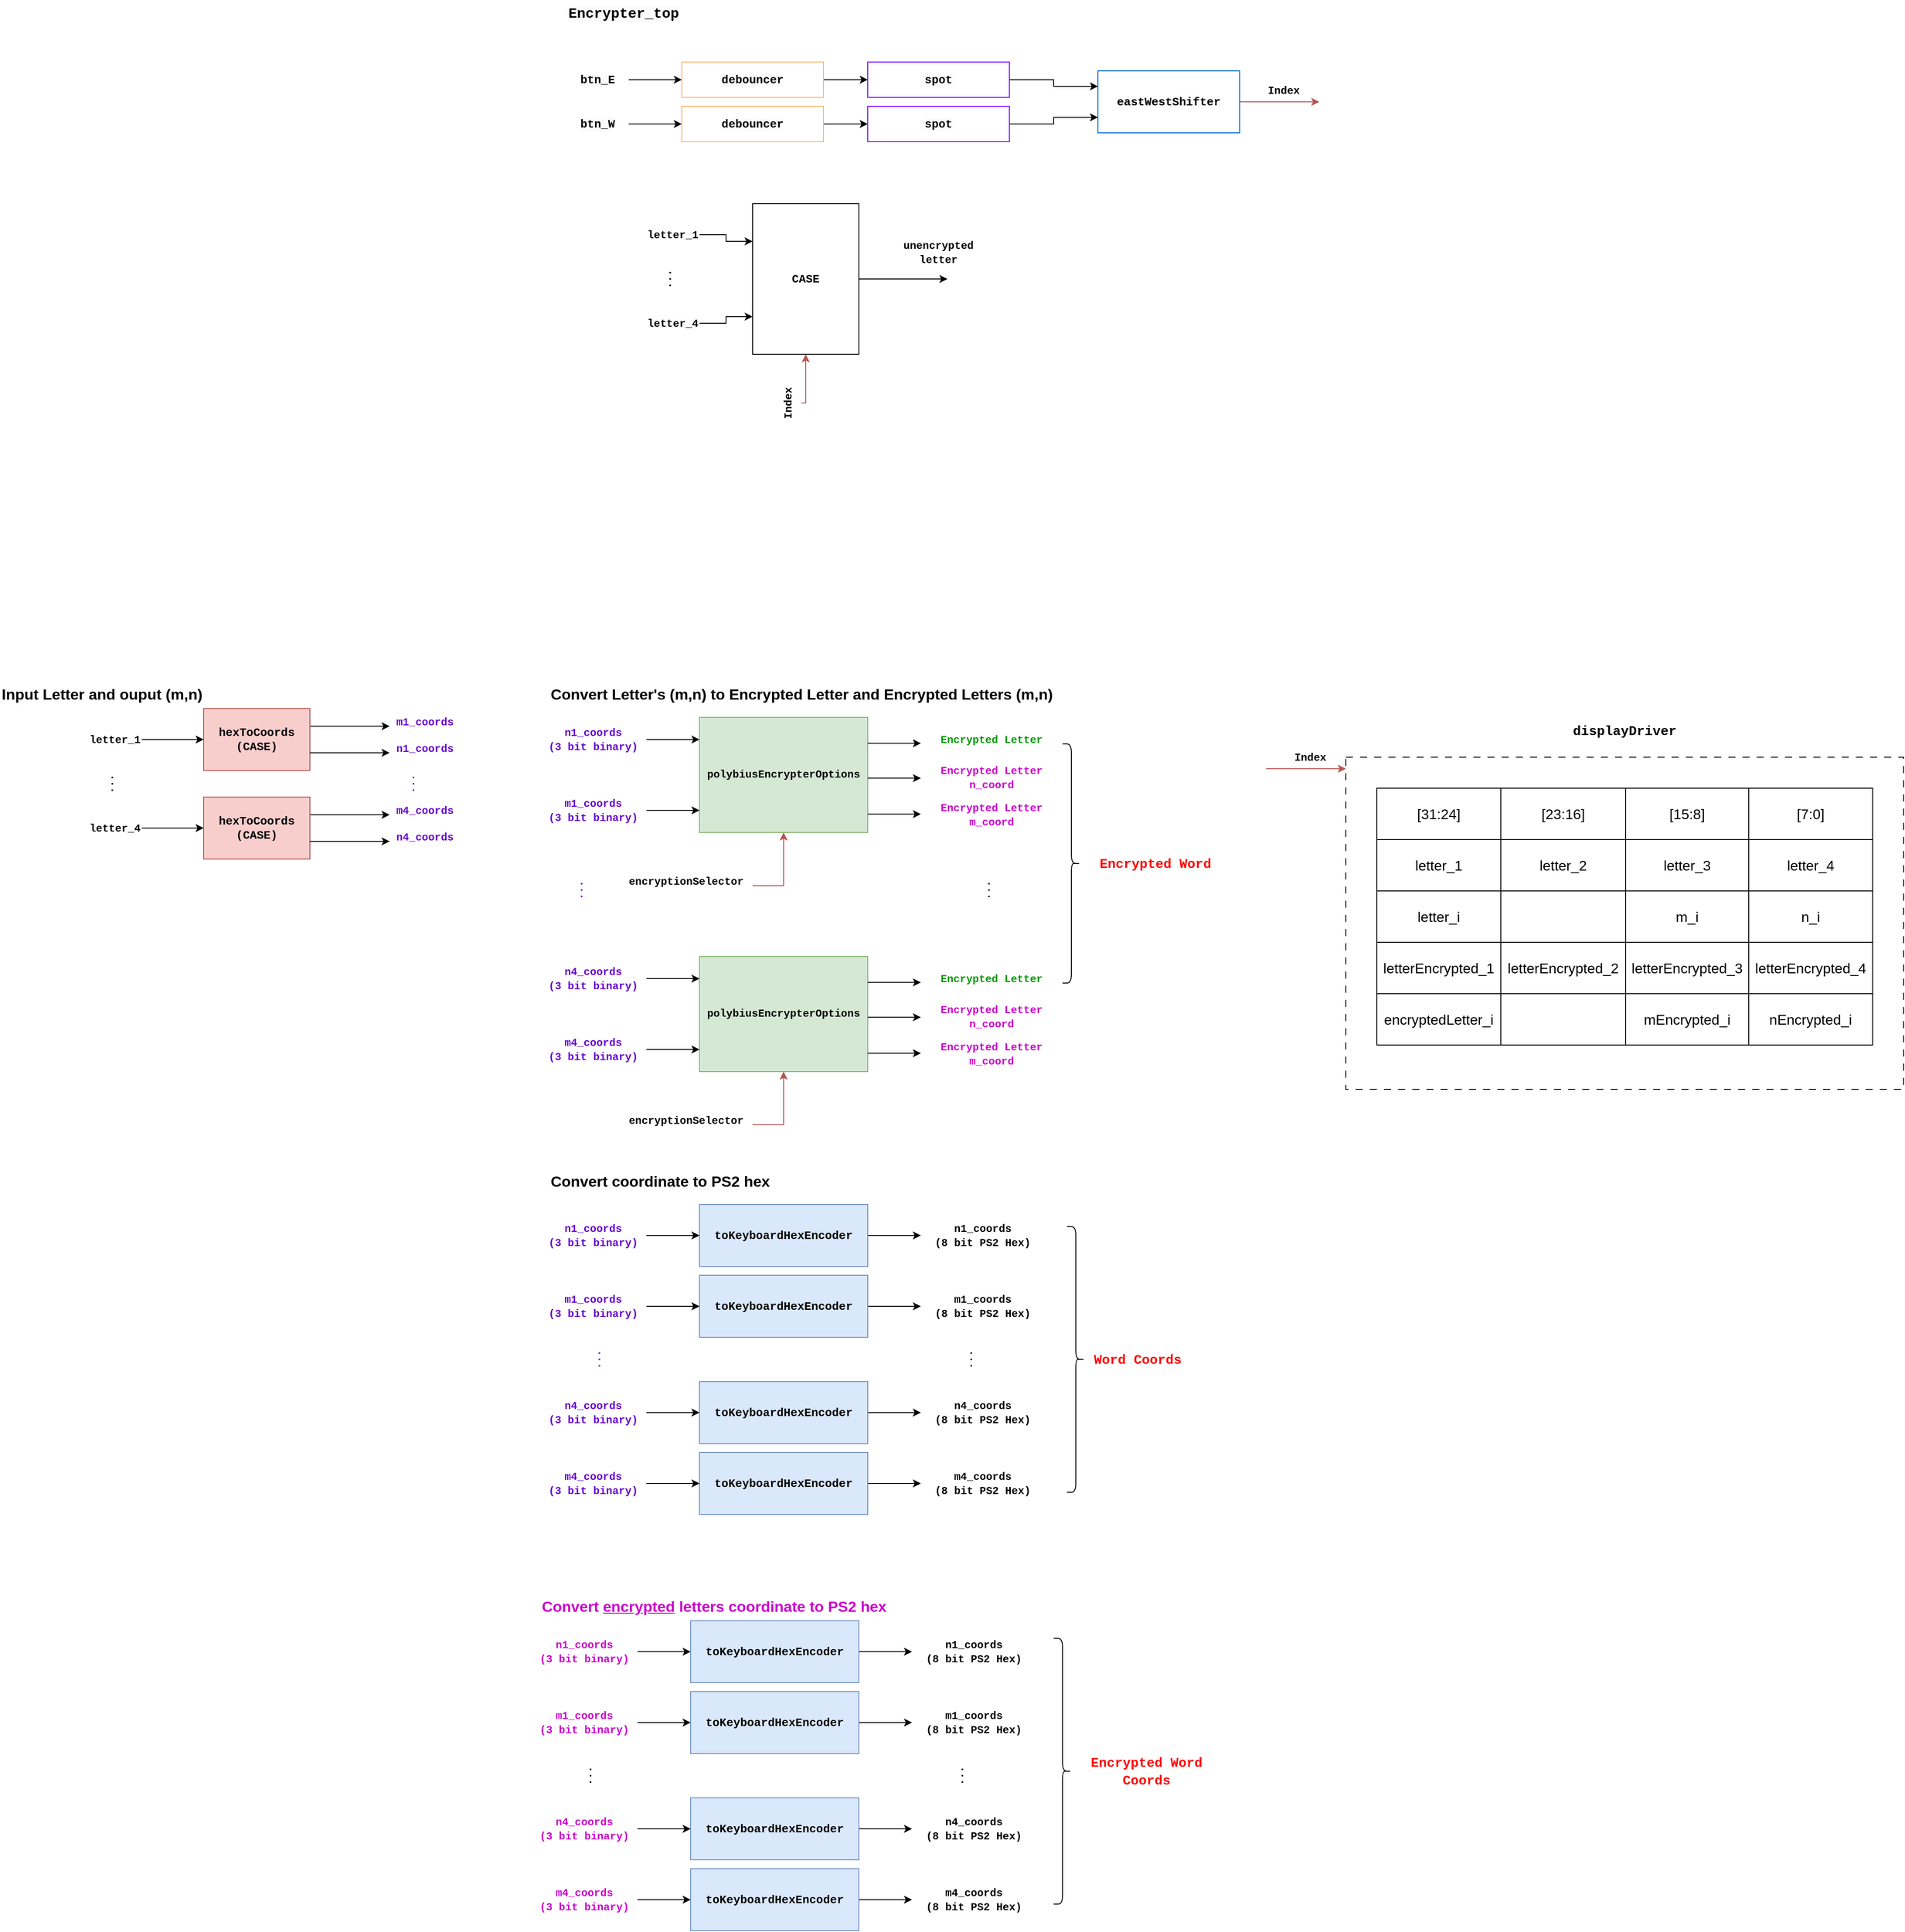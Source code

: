 <mxfile version="24.7.17">
  <diagram name="Page-1" id="O9mMRjIm3MyOIPz--NnU">
    <mxGraphModel dx="4037" dy="1858" grid="1" gridSize="10" guides="1" tooltips="1" connect="1" arrows="1" fold="1" page="1" pageScale="1" pageWidth="850" pageHeight="1100" math="0" shadow="0">
      <root>
        <mxCell id="0" />
        <mxCell id="1" parent="0" />
        <mxCell id="XG64vlkq9O3piixc6rc2-4" value="" style="rounded=0;whiteSpace=wrap;html=1;fillColor=none;dashed=1;dashPattern=8 8;" vertex="1" parent="1">
          <mxGeometry x="1020" y="1045" width="630" height="375" as="geometry" />
        </mxCell>
        <mxCell id="3Gb79NHxu9fspyk5NEdr-2" value="&lt;span style=&quot;color: rgb(0, 0, 0); font-size: 16px; font-style: normal; font-variant-ligatures: normal; font-variant-caps: normal; letter-spacing: normal; orphans: 2; text-align: center; text-indent: 0px; text-transform: none; widows: 2; word-spacing: 0px; -webkit-text-stroke-width: 0px; white-space: normal; background-color: rgb(251, 251, 251); text-decoration-thickness: initial; text-decoration-style: initial; text-decoration-color: initial; float: none; display: inline !important;&quot;&gt;Encrypter_top&lt;/span&gt;" style="text;whiteSpace=wrap;html=1;fontSize=16;fontFamily=Courier New;fontStyle=1" parent="1" vertex="1">
          <mxGeometry x="140" y="190" width="110" height="40" as="geometry" />
        </mxCell>
        <mxCell id="3Gb79NHxu9fspyk5NEdr-5" style="edgeStyle=orthogonalEdgeStyle;rounded=0;orthogonalLoop=1;jettySize=auto;html=1;exitX=1;exitY=0.5;exitDx=0;exitDy=0;entryX=0;entryY=0.5;entryDx=0;entryDy=0;" parent="1" source="3Gb79NHxu9fspyk5NEdr-3" target="3Gb79NHxu9fspyk5NEdr-4" edge="1">
          <mxGeometry relative="1" as="geometry" />
        </mxCell>
        <mxCell id="3Gb79NHxu9fspyk5NEdr-3" value="&lt;span style=&quot;color: rgb(0, 0, 0); font-size: 13px; font-style: normal; font-variant-ligatures: normal; font-variant-caps: normal; letter-spacing: normal; orphans: 2; text-indent: 0px; text-transform: none; widows: 2; word-spacing: 0px; -webkit-text-stroke-width: 0px; white-space: normal; background-color: rgb(251, 251, 251); text-decoration-thickness: initial; text-decoration-style: initial; text-decoration-color: initial; float: none; display: inline !important;&quot;&gt;debouncer&lt;/span&gt;" style="text;whiteSpace=wrap;html=1;fontSize=13;fontFamily=Courier New;fontStyle=1;align=center;verticalAlign=middle;strokeColor=#FFB366;" parent="1" vertex="1">
          <mxGeometry x="270" y="260" width="160" height="40" as="geometry" />
        </mxCell>
        <mxCell id="3Gb79NHxu9fspyk5NEdr-15" style="edgeStyle=orthogonalEdgeStyle;rounded=0;orthogonalLoop=1;jettySize=auto;html=1;entryX=0;entryY=0.25;entryDx=0;entryDy=0;" parent="1" source="3Gb79NHxu9fspyk5NEdr-4" target="3Gb79NHxu9fspyk5NEdr-14" edge="1">
          <mxGeometry relative="1" as="geometry" />
        </mxCell>
        <mxCell id="3Gb79NHxu9fspyk5NEdr-4" value="&lt;span style=&quot;color: rgb(0, 0, 0); font-size: 13px; font-style: normal; font-variant-ligatures: normal; font-variant-caps: normal; letter-spacing: normal; orphans: 2; text-indent: 0px; text-transform: none; widows: 2; word-spacing: 0px; -webkit-text-stroke-width: 0px; white-space: normal; background-color: rgb(251, 251, 251); text-decoration-thickness: initial; text-decoration-style: initial; text-decoration-color: initial; float: none; display: inline !important;&quot;&gt;spot&lt;/span&gt;" style="text;whiteSpace=wrap;html=1;fontSize=13;fontFamily=Courier New;fontStyle=1;align=center;verticalAlign=middle;strokeColor=#7F00FF;" parent="1" vertex="1">
          <mxGeometry x="480" y="260" width="160" height="40" as="geometry" />
        </mxCell>
        <mxCell id="3Gb79NHxu9fspyk5NEdr-7" style="edgeStyle=orthogonalEdgeStyle;rounded=0;orthogonalLoop=1;jettySize=auto;html=1;exitX=1;exitY=0.5;exitDx=0;exitDy=0;" parent="1" source="3Gb79NHxu9fspyk5NEdr-6" target="3Gb79NHxu9fspyk5NEdr-3" edge="1">
          <mxGeometry relative="1" as="geometry" />
        </mxCell>
        <mxCell id="3Gb79NHxu9fspyk5NEdr-6" value="&lt;span style=&quot;color: rgb(0, 0, 0); font-size: 13px; font-style: normal; font-variant-ligatures: normal; font-variant-caps: normal; letter-spacing: normal; orphans: 2; text-indent: 0px; text-transform: none; widows: 2; word-spacing: 0px; -webkit-text-stroke-width: 0px; white-space: normal; background-color: rgb(251, 251, 251); text-decoration-thickness: initial; text-decoration-style: initial; text-decoration-color: initial; float: none; display: inline !important;&quot;&gt;btn_E&lt;/span&gt;" style="text;whiteSpace=wrap;html=1;fontSize=13;fontFamily=Courier New;fontStyle=1;align=center;verticalAlign=middle;strokeColor=none;" parent="1" vertex="1">
          <mxGeometry x="140" y="260" width="70" height="40" as="geometry" />
        </mxCell>
        <mxCell id="3Gb79NHxu9fspyk5NEdr-8" style="edgeStyle=orthogonalEdgeStyle;rounded=0;orthogonalLoop=1;jettySize=auto;html=1;exitX=1;exitY=0.5;exitDx=0;exitDy=0;entryX=0;entryY=0.5;entryDx=0;entryDy=0;" parent="1" source="3Gb79NHxu9fspyk5NEdr-9" target="3Gb79NHxu9fspyk5NEdr-10" edge="1">
          <mxGeometry relative="1" as="geometry" />
        </mxCell>
        <mxCell id="3Gb79NHxu9fspyk5NEdr-9" value="&lt;span style=&quot;color: rgb(0, 0, 0); font-size: 13px; font-style: normal; font-variant-ligatures: normal; font-variant-caps: normal; letter-spacing: normal; orphans: 2; text-indent: 0px; text-transform: none; widows: 2; word-spacing: 0px; -webkit-text-stroke-width: 0px; white-space: normal; background-color: rgb(251, 251, 251); text-decoration-thickness: initial; text-decoration-style: initial; text-decoration-color: initial; float: none; display: inline !important;&quot;&gt;debouncer&lt;/span&gt;" style="text;whiteSpace=wrap;html=1;fontSize=13;fontFamily=Courier New;fontStyle=1;align=center;verticalAlign=middle;strokeColor=#FFB366;" parent="1" vertex="1">
          <mxGeometry x="270" y="310" width="160" height="40" as="geometry" />
        </mxCell>
        <mxCell id="3Gb79NHxu9fspyk5NEdr-16" style="edgeStyle=orthogonalEdgeStyle;rounded=0;orthogonalLoop=1;jettySize=auto;html=1;entryX=0;entryY=0.75;entryDx=0;entryDy=0;" parent="1" source="3Gb79NHxu9fspyk5NEdr-10" target="3Gb79NHxu9fspyk5NEdr-14" edge="1">
          <mxGeometry relative="1" as="geometry" />
        </mxCell>
        <mxCell id="3Gb79NHxu9fspyk5NEdr-10" value="&lt;span style=&quot;color: rgb(0, 0, 0); font-size: 13px; font-style: normal; font-variant-ligatures: normal; font-variant-caps: normal; letter-spacing: normal; orphans: 2; text-indent: 0px; text-transform: none; widows: 2; word-spacing: 0px; -webkit-text-stroke-width: 0px; white-space: normal; background-color: rgb(251, 251, 251); text-decoration-thickness: initial; text-decoration-style: initial; text-decoration-color: initial; float: none; display: inline !important;&quot;&gt;spot&lt;/span&gt;" style="text;whiteSpace=wrap;html=1;fontSize=13;fontFamily=Courier New;fontStyle=1;align=center;verticalAlign=middle;strokeColor=#7F00FF;" parent="1" vertex="1">
          <mxGeometry x="480" y="310" width="160" height="40" as="geometry" />
        </mxCell>
        <mxCell id="3Gb79NHxu9fspyk5NEdr-11" style="edgeStyle=orthogonalEdgeStyle;rounded=0;orthogonalLoop=1;jettySize=auto;html=1;exitX=1;exitY=0.5;exitDx=0;exitDy=0;" parent="1" source="3Gb79NHxu9fspyk5NEdr-12" target="3Gb79NHxu9fspyk5NEdr-9" edge="1">
          <mxGeometry relative="1" as="geometry" />
        </mxCell>
        <mxCell id="3Gb79NHxu9fspyk5NEdr-12" value="&lt;span style=&quot;color: rgb(0, 0, 0); font-size: 13px; font-style: normal; font-variant-ligatures: normal; font-variant-caps: normal; letter-spacing: normal; orphans: 2; text-indent: 0px; text-transform: none; widows: 2; word-spacing: 0px; -webkit-text-stroke-width: 0px; white-space: normal; background-color: rgb(251, 251, 251); text-decoration-thickness: initial; text-decoration-style: initial; text-decoration-color: initial; float: none; display: inline !important;&quot;&gt;btn_W&lt;/span&gt;" style="text;whiteSpace=wrap;html=1;fontSize=13;fontFamily=Courier New;fontStyle=1;align=center;verticalAlign=middle;strokeColor=none;" parent="1" vertex="1">
          <mxGeometry x="140" y="310" width="70" height="40" as="geometry" />
        </mxCell>
        <mxCell id="3Gb79NHxu9fspyk5NEdr-17" style="edgeStyle=orthogonalEdgeStyle;rounded=0;orthogonalLoop=1;jettySize=auto;html=1;fillColor=#f8cecc;strokeColor=#b85450;" parent="1" source="3Gb79NHxu9fspyk5NEdr-14" edge="1">
          <mxGeometry relative="1" as="geometry">
            <mxPoint x="990" y="305" as="targetPoint" />
          </mxGeometry>
        </mxCell>
        <mxCell id="3Gb79NHxu9fspyk5NEdr-14" value="&lt;span style=&quot;color: rgb(0, 0, 0); font-size: 13px; font-style: normal; font-variant-ligatures: normal; font-variant-caps: normal; letter-spacing: normal; orphans: 2; text-indent: 0px; text-transform: none; widows: 2; word-spacing: 0px; -webkit-text-stroke-width: 0px; white-space: normal; background-color: rgb(251, 251, 251); text-decoration-thickness: initial; text-decoration-style: initial; text-decoration-color: initial; float: none; display: inline !important;&quot;&gt;eastWestShifter&lt;/span&gt;" style="text;whiteSpace=wrap;html=1;fontSize=13;fontFamily=Courier New;fontStyle=1;align=center;verticalAlign=middle;strokeColor=#0066CC;" parent="1" vertex="1">
          <mxGeometry x="740" y="270" width="160" height="70" as="geometry" />
        </mxCell>
        <mxCell id="3Gb79NHxu9fspyk5NEdr-19" value="&lt;font face=&quot;Courier New&quot;&gt;Index&lt;/font&gt;" style="text;html=1;align=center;verticalAlign=middle;whiteSpace=wrap;rounded=0;fontStyle=1" parent="1" vertex="1">
          <mxGeometry x="920" y="277" width="60" height="30" as="geometry" />
        </mxCell>
        <mxCell id="3Gb79NHxu9fspyk5NEdr-21" style="edgeStyle=orthogonalEdgeStyle;rounded=0;orthogonalLoop=1;jettySize=auto;html=1;" parent="1" source="3Gb79NHxu9fspyk5NEdr-20" edge="1">
          <mxGeometry relative="1" as="geometry">
            <mxPoint x="570" y="505" as="targetPoint" />
          </mxGeometry>
        </mxCell>
        <mxCell id="3Gb79NHxu9fspyk5NEdr-20" value="&lt;font size=&quot;1&quot; face=&quot;Courier New&quot;&gt;&lt;b style=&quot;font-size: 13px;&quot;&gt;CASE&lt;/b&gt;&lt;/font&gt;" style="rounded=0;whiteSpace=wrap;html=1;" parent="1" vertex="1">
          <mxGeometry x="350" y="420" width="120" height="170" as="geometry" />
        </mxCell>
        <mxCell id="3Gb79NHxu9fspyk5NEdr-22" value="&lt;font face=&quot;Courier New&quot;&gt;unencrypted letter&lt;/font&gt;" style="text;html=1;align=center;verticalAlign=middle;whiteSpace=wrap;rounded=0;fontStyle=1" parent="1" vertex="1">
          <mxGeometry x="530" y="460" width="60" height="30" as="geometry" />
        </mxCell>
        <mxCell id="3Gb79NHxu9fspyk5NEdr-24" value="&lt;font face=&quot;Courier New&quot;&gt;letter_1&lt;/font&gt;" style="text;html=1;align=center;verticalAlign=middle;whiteSpace=wrap;rounded=0;fontStyle=1" parent="1" vertex="1">
          <mxGeometry x="230" y="440" width="60" height="30" as="geometry" />
        </mxCell>
        <mxCell id="3Gb79NHxu9fspyk5NEdr-26" style="edgeStyle=orthogonalEdgeStyle;rounded=0;orthogonalLoop=1;jettySize=auto;html=1;entryX=0;entryY=0.25;entryDx=0;entryDy=0;" parent="1" source="3Gb79NHxu9fspyk5NEdr-24" target="3Gb79NHxu9fspyk5NEdr-20" edge="1">
          <mxGeometry relative="1" as="geometry" />
        </mxCell>
        <mxCell id="3Gb79NHxu9fspyk5NEdr-29" style="edgeStyle=orthogonalEdgeStyle;rounded=0;orthogonalLoop=1;jettySize=auto;html=1;entryX=0;entryY=0.75;entryDx=0;entryDy=0;" parent="1" source="3Gb79NHxu9fspyk5NEdr-27" target="3Gb79NHxu9fspyk5NEdr-20" edge="1">
          <mxGeometry relative="1" as="geometry" />
        </mxCell>
        <mxCell id="3Gb79NHxu9fspyk5NEdr-27" value="&lt;font face=&quot;Courier New&quot;&gt;letter_4&lt;/font&gt;" style="text;html=1;align=center;verticalAlign=middle;whiteSpace=wrap;rounded=0;fontStyle=1" parent="1" vertex="1">
          <mxGeometry x="230" y="540" width="60" height="30" as="geometry" />
        </mxCell>
        <mxCell id="3Gb79NHxu9fspyk5NEdr-28" value="&lt;font face=&quot;Courier New&quot;&gt;...&lt;/font&gt;" style="text;html=1;align=center;verticalAlign=middle;whiteSpace=wrap;rounded=0;fontStyle=1;rotation=90;" parent="1" vertex="1">
          <mxGeometry x="230" y="490" width="60" height="30" as="geometry" />
        </mxCell>
        <mxCell id="3Gb79NHxu9fspyk5NEdr-34" style="edgeStyle=orthogonalEdgeStyle;rounded=0;orthogonalLoop=1;jettySize=auto;html=1;exitX=0.5;exitY=0;exitDx=0;exitDy=0;fillColor=#f8cecc;strokeColor=#b85450;" parent="1" source="3Gb79NHxu9fspyk5NEdr-33" target="3Gb79NHxu9fspyk5NEdr-20" edge="1">
          <mxGeometry relative="1" as="geometry">
            <Array as="points">
              <mxPoint x="410" y="645" />
            </Array>
          </mxGeometry>
        </mxCell>
        <mxCell id="3Gb79NHxu9fspyk5NEdr-33" value="&lt;font face=&quot;Courier New&quot;&gt;Index&lt;/font&gt;" style="text;html=1;align=center;verticalAlign=middle;whiteSpace=wrap;rounded=0;fontStyle=1;direction=west;rotation=-90;" parent="1" vertex="1">
          <mxGeometry x="360" y="630" width="60" height="30" as="geometry" />
        </mxCell>
        <mxCell id="3Gb79NHxu9fspyk5NEdr-44" style="edgeStyle=orthogonalEdgeStyle;rounded=0;orthogonalLoop=1;jettySize=auto;html=1;" parent="1" edge="1">
          <mxGeometry relative="1" as="geometry">
            <mxPoint x="-60.0" y="1010" as="targetPoint" />
            <mxPoint x="-150" y="1010.029" as="sourcePoint" />
          </mxGeometry>
        </mxCell>
        <mxCell id="3Gb79NHxu9fspyk5NEdr-36" value="&lt;font size=&quot;1&quot; face=&quot;Courier New&quot;&gt;&lt;b style=&quot;font-size: 13px;&quot;&gt;hexToCoords&lt;/b&gt;&lt;/font&gt;&lt;div&gt;&lt;font size=&quot;1&quot; face=&quot;Courier New&quot;&gt;&lt;b style=&quot;font-size: 13px;&quot;&gt;(CASE)&lt;/b&gt;&lt;/font&gt;&lt;/div&gt;" style="rounded=0;whiteSpace=wrap;html=1;fillColor=#f8cecc;strokeColor=#b85450;" parent="1" vertex="1">
          <mxGeometry x="-270" y="990" width="120" height="70" as="geometry" />
        </mxCell>
        <mxCell id="3Gb79NHxu9fspyk5NEdr-45" style="edgeStyle=orthogonalEdgeStyle;rounded=0;orthogonalLoop=1;jettySize=auto;html=1;" parent="1" source="3Gb79NHxu9fspyk5NEdr-42" target="3Gb79NHxu9fspyk5NEdr-36" edge="1">
          <mxGeometry relative="1" as="geometry" />
        </mxCell>
        <mxCell id="3Gb79NHxu9fspyk5NEdr-42" value="&lt;font face=&quot;Courier New&quot;&gt;letter_1&lt;/font&gt;" style="text;html=1;align=center;verticalAlign=middle;whiteSpace=wrap;rounded=0;fontStyle=1" parent="1" vertex="1">
          <mxGeometry x="-400" y="1010" width="60" height="30" as="geometry" />
        </mxCell>
        <mxCell id="3Gb79NHxu9fspyk5NEdr-46" value="&lt;font face=&quot;Courier New&quot;&gt;m1_coords&lt;/font&gt;" style="text;html=1;align=center;verticalAlign=middle;whiteSpace=wrap;rounded=0;fontStyle=1;fontColor=#6600CC;" parent="1" vertex="1">
          <mxGeometry x="-50" y="990" width="60" height="30" as="geometry" />
        </mxCell>
        <mxCell id="3Gb79NHxu9fspyk5NEdr-47" style="edgeStyle=orthogonalEdgeStyle;rounded=0;orthogonalLoop=1;jettySize=auto;html=1;" parent="1" edge="1">
          <mxGeometry relative="1" as="geometry">
            <mxPoint x="-60.0" y="1040" as="targetPoint" />
            <mxPoint x="-150" y="1040.029" as="sourcePoint" />
          </mxGeometry>
        </mxCell>
        <mxCell id="3Gb79NHxu9fspyk5NEdr-48" value="&lt;font face=&quot;Courier New&quot;&gt;n1_coords&lt;/font&gt;" style="text;html=1;align=center;verticalAlign=middle;whiteSpace=wrap;rounded=0;fontStyle=1;fontColor=#6600CC;" parent="1" vertex="1">
          <mxGeometry x="-50" y="1020" width="60" height="30" as="geometry" />
        </mxCell>
        <mxCell id="3Gb79NHxu9fspyk5NEdr-49" style="edgeStyle=orthogonalEdgeStyle;rounded=0;orthogonalLoop=1;jettySize=auto;html=1;" parent="1" edge="1">
          <mxGeometry relative="1" as="geometry">
            <mxPoint x="-60.0" y="1110" as="targetPoint" />
            <mxPoint x="-150" y="1110.029" as="sourcePoint" />
          </mxGeometry>
        </mxCell>
        <mxCell id="3Gb79NHxu9fspyk5NEdr-50" value="&lt;font size=&quot;1&quot; face=&quot;Courier New&quot;&gt;&lt;b style=&quot;font-size: 13px;&quot;&gt;hexToCoords&lt;/b&gt;&lt;/font&gt;&lt;div&gt;&lt;font size=&quot;1&quot; face=&quot;Courier New&quot;&gt;&lt;b style=&quot;font-size: 13px;&quot;&gt;(CASE)&lt;/b&gt;&lt;/font&gt;&lt;/div&gt;" style="rounded=0;whiteSpace=wrap;html=1;fillColor=#f8cecc;strokeColor=#b85450;" parent="1" vertex="1">
          <mxGeometry x="-270" y="1090" width="120" height="70" as="geometry" />
        </mxCell>
        <mxCell id="3Gb79NHxu9fspyk5NEdr-51" style="edgeStyle=orthogonalEdgeStyle;rounded=0;orthogonalLoop=1;jettySize=auto;html=1;" parent="1" source="3Gb79NHxu9fspyk5NEdr-52" target="3Gb79NHxu9fspyk5NEdr-50" edge="1">
          <mxGeometry relative="1" as="geometry" />
        </mxCell>
        <mxCell id="3Gb79NHxu9fspyk5NEdr-52" value="&lt;font face=&quot;Courier New&quot;&gt;letter_4&lt;/font&gt;" style="text;html=1;align=center;verticalAlign=middle;whiteSpace=wrap;rounded=0;fontStyle=1" parent="1" vertex="1">
          <mxGeometry x="-400" y="1110" width="60" height="30" as="geometry" />
        </mxCell>
        <mxCell id="3Gb79NHxu9fspyk5NEdr-53" value="&lt;font face=&quot;Courier New&quot;&gt;m4_coords&lt;/font&gt;" style="text;html=1;align=center;verticalAlign=middle;whiteSpace=wrap;rounded=0;fontStyle=1;fontColor=#6600CC;" parent="1" vertex="1">
          <mxGeometry x="-50" y="1090" width="60" height="30" as="geometry" />
        </mxCell>
        <mxCell id="3Gb79NHxu9fspyk5NEdr-54" style="edgeStyle=orthogonalEdgeStyle;rounded=0;orthogonalLoop=1;jettySize=auto;html=1;" parent="1" edge="1">
          <mxGeometry relative="1" as="geometry">
            <mxPoint x="-60.0" y="1140" as="targetPoint" />
            <mxPoint x="-150" y="1140.029" as="sourcePoint" />
          </mxGeometry>
        </mxCell>
        <mxCell id="3Gb79NHxu9fspyk5NEdr-55" value="&lt;font face=&quot;Courier New&quot;&gt;n4_coords&lt;/font&gt;" style="text;html=1;align=center;verticalAlign=middle;whiteSpace=wrap;rounded=0;fontStyle=1;fontColor=#6600CC;" parent="1" vertex="1">
          <mxGeometry x="-50" y="1120" width="60" height="30" as="geometry" />
        </mxCell>
        <mxCell id="3Gb79NHxu9fspyk5NEdr-56" value="&lt;font face=&quot;Courier New&quot;&gt;...&lt;/font&gt;" style="text;html=1;align=center;verticalAlign=middle;whiteSpace=wrap;rounded=0;fontStyle=1;rotation=90;" parent="1" vertex="1">
          <mxGeometry x="-400" y="1060" width="60" height="30" as="geometry" />
        </mxCell>
        <mxCell id="3Gb79NHxu9fspyk5NEdr-57" value="&lt;font face=&quot;Courier New&quot;&gt;...&lt;/font&gt;" style="text;html=1;align=center;verticalAlign=middle;whiteSpace=wrap;rounded=0;fontStyle=1;rotation=90;fontColor=#6600CC;" parent="1" vertex="1">
          <mxGeometry x="-60" y="1060" width="60" height="30" as="geometry" />
        </mxCell>
        <mxCell id="3Gb79NHxu9fspyk5NEdr-61" style="edgeStyle=orthogonalEdgeStyle;rounded=0;orthogonalLoop=1;jettySize=auto;html=1;" parent="1" source="3Gb79NHxu9fspyk5NEdr-58" edge="1">
          <mxGeometry relative="1" as="geometry">
            <mxPoint x="540.0" y="1585" as="targetPoint" />
          </mxGeometry>
        </mxCell>
        <mxCell id="3Gb79NHxu9fspyk5NEdr-58" value="&lt;font face=&quot;Courier New&quot;&gt;&lt;span style=&quot;font-size: 13px;&quot;&gt;&lt;b&gt;toKeyboardHexEncoder&lt;/b&gt;&lt;/span&gt;&lt;/font&gt;" style="rounded=0;whiteSpace=wrap;html=1;fillColor=#dae8fc;strokeColor=#6c8ebf;" parent="1" vertex="1">
          <mxGeometry x="290" y="1550" width="190" height="70" as="geometry" />
        </mxCell>
        <mxCell id="3Gb79NHxu9fspyk5NEdr-60" style="edgeStyle=orthogonalEdgeStyle;rounded=0;orthogonalLoop=1;jettySize=auto;html=1;exitX=1;exitY=0.5;exitDx=0;exitDy=0;" parent="1" source="3Gb79NHxu9fspyk5NEdr-59" target="3Gb79NHxu9fspyk5NEdr-58" edge="1">
          <mxGeometry relative="1" as="geometry" />
        </mxCell>
        <mxCell id="3Gb79NHxu9fspyk5NEdr-59" value="&lt;font face=&quot;Courier New&quot;&gt;n1_coords&lt;/font&gt;&lt;div&gt;&lt;font face=&quot;Courier New&quot;&gt;(3 bit binary)&lt;/font&gt;&lt;/div&gt;" style="text;html=1;align=center;verticalAlign=middle;whiteSpace=wrap;rounded=0;fontStyle=1;fontColor=#6600CC;" parent="1" vertex="1">
          <mxGeometry x="110" y="1570" width="120" height="30" as="geometry" />
        </mxCell>
        <mxCell id="3Gb79NHxu9fspyk5NEdr-62" value="&lt;font face=&quot;Courier New&quot;&gt;n1_coords&lt;/font&gt;&lt;div&gt;&lt;font face=&quot;Courier New&quot;&gt;(8 bit PS2 Hex)&lt;/font&gt;&lt;/div&gt;" style="text;html=1;align=center;verticalAlign=middle;whiteSpace=wrap;rounded=0;fontStyle=1" parent="1" vertex="1">
          <mxGeometry x="550" y="1570" width="120" height="30" as="geometry" />
        </mxCell>
        <mxCell id="3Gb79NHxu9fspyk5NEdr-63" style="edgeStyle=orthogonalEdgeStyle;rounded=0;orthogonalLoop=1;jettySize=auto;html=1;" parent="1" source="3Gb79NHxu9fspyk5NEdr-64" edge="1">
          <mxGeometry relative="1" as="geometry">
            <mxPoint x="540.0" y="1665" as="targetPoint" />
          </mxGeometry>
        </mxCell>
        <mxCell id="3Gb79NHxu9fspyk5NEdr-64" value="&lt;font face=&quot;Courier New&quot;&gt;&lt;span style=&quot;font-size: 13px;&quot;&gt;&lt;b&gt;toKeyboardHexEncoder&lt;/b&gt;&lt;/span&gt;&lt;/font&gt;" style="rounded=0;whiteSpace=wrap;html=1;fillColor=#dae8fc;strokeColor=#6c8ebf;" parent="1" vertex="1">
          <mxGeometry x="290" y="1630" width="190" height="70" as="geometry" />
        </mxCell>
        <mxCell id="3Gb79NHxu9fspyk5NEdr-65" style="edgeStyle=orthogonalEdgeStyle;rounded=0;orthogonalLoop=1;jettySize=auto;html=1;exitX=1;exitY=0.5;exitDx=0;exitDy=0;" parent="1" source="3Gb79NHxu9fspyk5NEdr-66" target="3Gb79NHxu9fspyk5NEdr-64" edge="1">
          <mxGeometry relative="1" as="geometry" />
        </mxCell>
        <mxCell id="3Gb79NHxu9fspyk5NEdr-66" value="&lt;font face=&quot;Courier New&quot;&gt;m1_coords&lt;/font&gt;&lt;div&gt;&lt;font face=&quot;Courier New&quot;&gt;(3 bit binary)&lt;/font&gt;&lt;/div&gt;" style="text;html=1;align=center;verticalAlign=middle;whiteSpace=wrap;rounded=0;fontStyle=1;fontColor=#6600CC;" parent="1" vertex="1">
          <mxGeometry x="110" y="1650" width="120" height="30" as="geometry" />
        </mxCell>
        <mxCell id="3Gb79NHxu9fspyk5NEdr-67" value="&lt;font face=&quot;Courier New&quot;&gt;m1_coords&lt;/font&gt;&lt;div&gt;&lt;font face=&quot;Courier New&quot;&gt;(8 bit PS2 Hex)&lt;/font&gt;&lt;/div&gt;" style="text;html=1;align=center;verticalAlign=middle;whiteSpace=wrap;rounded=0;fontStyle=1" parent="1" vertex="1">
          <mxGeometry x="550" y="1650" width="120" height="30" as="geometry" />
        </mxCell>
        <mxCell id="3Gb79NHxu9fspyk5NEdr-68" style="edgeStyle=orthogonalEdgeStyle;rounded=0;orthogonalLoop=1;jettySize=auto;html=1;" parent="1" source="3Gb79NHxu9fspyk5NEdr-69" edge="1">
          <mxGeometry relative="1" as="geometry">
            <mxPoint x="540.0" y="1785" as="targetPoint" />
          </mxGeometry>
        </mxCell>
        <mxCell id="3Gb79NHxu9fspyk5NEdr-69" value="&lt;font face=&quot;Courier New&quot;&gt;&lt;span style=&quot;font-size: 13px;&quot;&gt;&lt;b&gt;toKeyboardHexEncoder&lt;/b&gt;&lt;/span&gt;&lt;/font&gt;" style="rounded=0;whiteSpace=wrap;html=1;fillColor=#dae8fc;strokeColor=#6c8ebf;" parent="1" vertex="1">
          <mxGeometry x="290" y="1750" width="190" height="70" as="geometry" />
        </mxCell>
        <mxCell id="3Gb79NHxu9fspyk5NEdr-70" style="edgeStyle=orthogonalEdgeStyle;rounded=0;orthogonalLoop=1;jettySize=auto;html=1;exitX=1;exitY=0.5;exitDx=0;exitDy=0;" parent="1" source="3Gb79NHxu9fspyk5NEdr-71" target="3Gb79NHxu9fspyk5NEdr-69" edge="1">
          <mxGeometry relative="1" as="geometry" />
        </mxCell>
        <mxCell id="3Gb79NHxu9fspyk5NEdr-71" value="&lt;font face=&quot;Courier New&quot;&gt;n4_coords&lt;/font&gt;&lt;div&gt;&lt;font face=&quot;Courier New&quot;&gt;(3 bit binary)&lt;/font&gt;&lt;/div&gt;" style="text;html=1;align=center;verticalAlign=middle;whiteSpace=wrap;rounded=0;fontStyle=1;fontColor=#6600CC;" parent="1" vertex="1">
          <mxGeometry x="110" y="1770" width="120" height="30" as="geometry" />
        </mxCell>
        <mxCell id="3Gb79NHxu9fspyk5NEdr-72" value="&lt;font face=&quot;Courier New&quot;&gt;n4_coords&lt;/font&gt;&lt;div&gt;&lt;font face=&quot;Courier New&quot;&gt;(8 bit PS2 Hex)&lt;/font&gt;&lt;/div&gt;" style="text;html=1;align=center;verticalAlign=middle;whiteSpace=wrap;rounded=0;fontStyle=1" parent="1" vertex="1">
          <mxGeometry x="550" y="1770" width="120" height="30" as="geometry" />
        </mxCell>
        <mxCell id="3Gb79NHxu9fspyk5NEdr-73" style="edgeStyle=orthogonalEdgeStyle;rounded=0;orthogonalLoop=1;jettySize=auto;html=1;" parent="1" source="3Gb79NHxu9fspyk5NEdr-74" edge="1">
          <mxGeometry relative="1" as="geometry">
            <mxPoint x="540.0" y="1865" as="targetPoint" />
          </mxGeometry>
        </mxCell>
        <mxCell id="3Gb79NHxu9fspyk5NEdr-74" value="&lt;font face=&quot;Courier New&quot;&gt;&lt;span style=&quot;font-size: 13px;&quot;&gt;&lt;b&gt;toKeyboardHexEncoder&lt;/b&gt;&lt;/span&gt;&lt;/font&gt;" style="rounded=0;whiteSpace=wrap;html=1;fillColor=#dae8fc;strokeColor=#6c8ebf;" parent="1" vertex="1">
          <mxGeometry x="290" y="1830" width="190" height="70" as="geometry" />
        </mxCell>
        <mxCell id="3Gb79NHxu9fspyk5NEdr-75" style="edgeStyle=orthogonalEdgeStyle;rounded=0;orthogonalLoop=1;jettySize=auto;html=1;exitX=1;exitY=0.5;exitDx=0;exitDy=0;" parent="1" source="3Gb79NHxu9fspyk5NEdr-76" target="3Gb79NHxu9fspyk5NEdr-74" edge="1">
          <mxGeometry relative="1" as="geometry" />
        </mxCell>
        <mxCell id="3Gb79NHxu9fspyk5NEdr-76" value="&lt;font face=&quot;Courier New&quot;&gt;m4_coords&lt;/font&gt;&lt;div&gt;&lt;font face=&quot;Courier New&quot;&gt;(3 bit binary)&lt;/font&gt;&lt;/div&gt;" style="text;html=1;align=center;verticalAlign=middle;whiteSpace=wrap;rounded=0;fontStyle=1;fontColor=#6600CC;" parent="1" vertex="1">
          <mxGeometry x="110" y="1850" width="120" height="30" as="geometry" />
        </mxCell>
        <mxCell id="3Gb79NHxu9fspyk5NEdr-77" value="&lt;font face=&quot;Courier New&quot;&gt;m4_coords&lt;/font&gt;&lt;div&gt;&lt;font face=&quot;Courier New&quot;&gt;(8 bit PS2 Hex)&lt;/font&gt;&lt;/div&gt;" style="text;html=1;align=center;verticalAlign=middle;whiteSpace=wrap;rounded=0;fontStyle=1" parent="1" vertex="1">
          <mxGeometry x="550" y="1850" width="120" height="30" as="geometry" />
        </mxCell>
        <mxCell id="3Gb79NHxu9fspyk5NEdr-78" value="&lt;font face=&quot;Courier New&quot;&gt;...&lt;/font&gt;" style="text;html=1;align=center;verticalAlign=middle;whiteSpace=wrap;rounded=0;fontStyle=1;rotation=90;fontColor=#6600CC;" parent="1" vertex="1">
          <mxGeometry x="150" y="1710" width="60" height="30" as="geometry" />
        </mxCell>
        <mxCell id="3Gb79NHxu9fspyk5NEdr-79" value="&lt;font face=&quot;Courier New&quot;&gt;...&lt;/font&gt;" style="text;html=1;align=center;verticalAlign=middle;whiteSpace=wrap;rounded=0;fontStyle=1;rotation=90;" parent="1" vertex="1">
          <mxGeometry x="570" y="1710" width="60" height="30" as="geometry" />
        </mxCell>
        <mxCell id="3Gb79NHxu9fspyk5NEdr-80" value="&lt;b&gt;&lt;font style=&quot;font-size: 17px;&quot;&gt;Input Letter and ouput (m,n)&lt;/font&gt;&lt;/b&gt;" style="text;html=1;align=left;verticalAlign=middle;whiteSpace=wrap;rounded=0;" parent="1" vertex="1">
          <mxGeometry x="-500" y="960" width="330" height="30" as="geometry" />
        </mxCell>
        <mxCell id="3Gb79NHxu9fspyk5NEdr-81" value="&lt;b&gt;&lt;font style=&quot;font-size: 17px;&quot;&gt;Convert coordinate to PS2 hex&lt;/font&gt;&lt;/b&gt;" style="text;html=1;align=left;verticalAlign=middle;whiteSpace=wrap;rounded=0;" parent="1" vertex="1">
          <mxGeometry x="120" y="1510" width="330" height="30" as="geometry" />
        </mxCell>
        <mxCell id="3Gb79NHxu9fspyk5NEdr-82" style="edgeStyle=orthogonalEdgeStyle;rounded=0;orthogonalLoop=1;jettySize=auto;html=1;" parent="1" source="3Gb79NHxu9fspyk5NEdr-83" edge="1">
          <mxGeometry relative="1" as="geometry">
            <mxPoint x="530.0" y="2055" as="targetPoint" />
          </mxGeometry>
        </mxCell>
        <mxCell id="3Gb79NHxu9fspyk5NEdr-83" value="&lt;font face=&quot;Courier New&quot;&gt;&lt;span style=&quot;font-size: 13px;&quot;&gt;&lt;b&gt;toKeyboardHexEncoder&lt;/b&gt;&lt;/span&gt;&lt;/font&gt;" style="rounded=0;whiteSpace=wrap;html=1;fillColor=#dae8fc;strokeColor=#6c8ebf;" parent="1" vertex="1">
          <mxGeometry x="280" y="2020" width="190" height="70" as="geometry" />
        </mxCell>
        <mxCell id="3Gb79NHxu9fspyk5NEdr-84" style="edgeStyle=orthogonalEdgeStyle;rounded=0;orthogonalLoop=1;jettySize=auto;html=1;exitX=1;exitY=0.5;exitDx=0;exitDy=0;" parent="1" source="3Gb79NHxu9fspyk5NEdr-85" target="3Gb79NHxu9fspyk5NEdr-83" edge="1">
          <mxGeometry relative="1" as="geometry" />
        </mxCell>
        <mxCell id="3Gb79NHxu9fspyk5NEdr-85" value="&lt;font face=&quot;Courier New&quot;&gt;n1_coords&lt;/font&gt;&lt;div&gt;&lt;font face=&quot;Courier New&quot;&gt;(3 bit binary)&lt;/font&gt;&lt;/div&gt;" style="text;html=1;align=center;verticalAlign=middle;whiteSpace=wrap;rounded=0;fontStyle=1;fontColor=#CC00CC;" parent="1" vertex="1">
          <mxGeometry x="100" y="2040" width="120" height="30" as="geometry" />
        </mxCell>
        <mxCell id="3Gb79NHxu9fspyk5NEdr-86" value="&lt;font face=&quot;Courier New&quot;&gt;n1_coords&lt;/font&gt;&lt;div&gt;&lt;font face=&quot;Courier New&quot;&gt;(8 bit PS2 Hex)&lt;/font&gt;&lt;/div&gt;" style="text;html=1;align=center;verticalAlign=middle;whiteSpace=wrap;rounded=0;fontStyle=1" parent="1" vertex="1">
          <mxGeometry x="540" y="2040" width="120" height="30" as="geometry" />
        </mxCell>
        <mxCell id="3Gb79NHxu9fspyk5NEdr-87" style="edgeStyle=orthogonalEdgeStyle;rounded=0;orthogonalLoop=1;jettySize=auto;html=1;" parent="1" source="3Gb79NHxu9fspyk5NEdr-88" edge="1">
          <mxGeometry relative="1" as="geometry">
            <mxPoint x="530.0" y="2135" as="targetPoint" />
          </mxGeometry>
        </mxCell>
        <mxCell id="3Gb79NHxu9fspyk5NEdr-88" value="&lt;font face=&quot;Courier New&quot;&gt;&lt;span style=&quot;font-size: 13px;&quot;&gt;&lt;b&gt;toKeyboardHexEncoder&lt;/b&gt;&lt;/span&gt;&lt;/font&gt;" style="rounded=0;whiteSpace=wrap;html=1;fillColor=#dae8fc;strokeColor=#6c8ebf;" parent="1" vertex="1">
          <mxGeometry x="280" y="2100" width="190" height="70" as="geometry" />
        </mxCell>
        <mxCell id="3Gb79NHxu9fspyk5NEdr-89" style="edgeStyle=orthogonalEdgeStyle;rounded=0;orthogonalLoop=1;jettySize=auto;html=1;exitX=1;exitY=0.5;exitDx=0;exitDy=0;" parent="1" source="3Gb79NHxu9fspyk5NEdr-90" target="3Gb79NHxu9fspyk5NEdr-88" edge="1">
          <mxGeometry relative="1" as="geometry" />
        </mxCell>
        <mxCell id="3Gb79NHxu9fspyk5NEdr-90" value="&lt;font face=&quot;Courier New&quot;&gt;m1_coords&lt;/font&gt;&lt;div&gt;&lt;font face=&quot;Courier New&quot;&gt;(3 bit binary)&lt;/font&gt;&lt;/div&gt;" style="text;html=1;align=center;verticalAlign=middle;whiteSpace=wrap;rounded=0;fontStyle=1;fontColor=#CC00CC;" parent="1" vertex="1">
          <mxGeometry x="100" y="2120" width="120" height="30" as="geometry" />
        </mxCell>
        <mxCell id="3Gb79NHxu9fspyk5NEdr-91" value="&lt;font face=&quot;Courier New&quot;&gt;m1_coords&lt;/font&gt;&lt;div&gt;&lt;font face=&quot;Courier New&quot;&gt;(8 bit PS2 Hex)&lt;/font&gt;&lt;/div&gt;" style="text;html=1;align=center;verticalAlign=middle;whiteSpace=wrap;rounded=0;fontStyle=1" parent="1" vertex="1">
          <mxGeometry x="540" y="2120" width="120" height="30" as="geometry" />
        </mxCell>
        <mxCell id="3Gb79NHxu9fspyk5NEdr-92" style="edgeStyle=orthogonalEdgeStyle;rounded=0;orthogonalLoop=1;jettySize=auto;html=1;" parent="1" source="3Gb79NHxu9fspyk5NEdr-93" edge="1">
          <mxGeometry relative="1" as="geometry">
            <mxPoint x="530.0" y="2255" as="targetPoint" />
          </mxGeometry>
        </mxCell>
        <mxCell id="3Gb79NHxu9fspyk5NEdr-93" value="&lt;font face=&quot;Courier New&quot;&gt;&lt;span style=&quot;font-size: 13px;&quot;&gt;&lt;b&gt;toKeyboardHexEncoder&lt;/b&gt;&lt;/span&gt;&lt;/font&gt;" style="rounded=0;whiteSpace=wrap;html=1;fillColor=#dae8fc;strokeColor=#6c8ebf;" parent="1" vertex="1">
          <mxGeometry x="280" y="2220" width="190" height="70" as="geometry" />
        </mxCell>
        <mxCell id="3Gb79NHxu9fspyk5NEdr-94" style="edgeStyle=orthogonalEdgeStyle;rounded=0;orthogonalLoop=1;jettySize=auto;html=1;exitX=1;exitY=0.5;exitDx=0;exitDy=0;" parent="1" source="3Gb79NHxu9fspyk5NEdr-95" target="3Gb79NHxu9fspyk5NEdr-93" edge="1">
          <mxGeometry relative="1" as="geometry" />
        </mxCell>
        <mxCell id="3Gb79NHxu9fspyk5NEdr-95" value="&lt;font face=&quot;Courier New&quot;&gt;n4_coords&lt;/font&gt;&lt;div&gt;&lt;font face=&quot;Courier New&quot;&gt;(3 bit binary)&lt;/font&gt;&lt;/div&gt;" style="text;html=1;align=center;verticalAlign=middle;whiteSpace=wrap;rounded=0;fontStyle=1;fontColor=#CC00CC;" parent="1" vertex="1">
          <mxGeometry x="100" y="2240" width="120" height="30" as="geometry" />
        </mxCell>
        <mxCell id="3Gb79NHxu9fspyk5NEdr-96" value="&lt;font face=&quot;Courier New&quot;&gt;n4_coords&lt;/font&gt;&lt;div&gt;&lt;font face=&quot;Courier New&quot;&gt;(8 bit PS2 Hex)&lt;/font&gt;&lt;/div&gt;" style="text;html=1;align=center;verticalAlign=middle;whiteSpace=wrap;rounded=0;fontStyle=1" parent="1" vertex="1">
          <mxGeometry x="540" y="2240" width="120" height="30" as="geometry" />
        </mxCell>
        <mxCell id="3Gb79NHxu9fspyk5NEdr-97" style="edgeStyle=orthogonalEdgeStyle;rounded=0;orthogonalLoop=1;jettySize=auto;html=1;" parent="1" source="3Gb79NHxu9fspyk5NEdr-98" edge="1">
          <mxGeometry relative="1" as="geometry">
            <mxPoint x="530.0" y="2335" as="targetPoint" />
          </mxGeometry>
        </mxCell>
        <mxCell id="3Gb79NHxu9fspyk5NEdr-98" value="&lt;font face=&quot;Courier New&quot;&gt;&lt;span style=&quot;font-size: 13px;&quot;&gt;&lt;b&gt;toKeyboardHexEncoder&lt;/b&gt;&lt;/span&gt;&lt;/font&gt;" style="rounded=0;whiteSpace=wrap;html=1;fillColor=#dae8fc;strokeColor=#6c8ebf;" parent="1" vertex="1">
          <mxGeometry x="280" y="2300" width="190" height="70" as="geometry" />
        </mxCell>
        <mxCell id="3Gb79NHxu9fspyk5NEdr-99" style="edgeStyle=orthogonalEdgeStyle;rounded=0;orthogonalLoop=1;jettySize=auto;html=1;exitX=1;exitY=0.5;exitDx=0;exitDy=0;" parent="1" source="3Gb79NHxu9fspyk5NEdr-100" target="3Gb79NHxu9fspyk5NEdr-98" edge="1">
          <mxGeometry relative="1" as="geometry" />
        </mxCell>
        <mxCell id="3Gb79NHxu9fspyk5NEdr-100" value="&lt;font face=&quot;Courier New&quot;&gt;m4_coords&lt;/font&gt;&lt;div&gt;&lt;font face=&quot;Courier New&quot;&gt;(3 bit binary)&lt;/font&gt;&lt;/div&gt;" style="text;html=1;align=center;verticalAlign=middle;whiteSpace=wrap;rounded=0;fontStyle=1;fontColor=#CC00CC;" parent="1" vertex="1">
          <mxGeometry x="100" y="2320" width="120" height="30" as="geometry" />
        </mxCell>
        <mxCell id="3Gb79NHxu9fspyk5NEdr-101" value="&lt;font face=&quot;Courier New&quot;&gt;m4_coords&lt;/font&gt;&lt;div&gt;&lt;font face=&quot;Courier New&quot;&gt;(8 bit PS2 Hex)&lt;/font&gt;&lt;/div&gt;" style="text;html=1;align=center;verticalAlign=middle;whiteSpace=wrap;rounded=0;fontStyle=1" parent="1" vertex="1">
          <mxGeometry x="540" y="2320" width="120" height="30" as="geometry" />
        </mxCell>
        <mxCell id="3Gb79NHxu9fspyk5NEdr-102" value="&lt;font face=&quot;Courier New&quot;&gt;...&lt;/font&gt;" style="text;html=1;align=center;verticalAlign=middle;whiteSpace=wrap;rounded=0;fontStyle=1;rotation=90;" parent="1" vertex="1">
          <mxGeometry x="140" y="2180" width="60" height="30" as="geometry" />
        </mxCell>
        <mxCell id="3Gb79NHxu9fspyk5NEdr-103" value="&lt;font face=&quot;Courier New&quot;&gt;...&lt;/font&gt;" style="text;html=1;align=center;verticalAlign=middle;whiteSpace=wrap;rounded=0;fontStyle=1;rotation=90;" parent="1" vertex="1">
          <mxGeometry x="560" y="2180" width="60" height="30" as="geometry" />
        </mxCell>
        <mxCell id="3Gb79NHxu9fspyk5NEdr-104" value="&lt;b&gt;&lt;font style=&quot;font-size: 17px;&quot;&gt;Convert &lt;u style=&quot;&quot;&gt;encrypted&lt;/u&gt; letters coordinate to PS2 hex&lt;/font&gt;&lt;/b&gt;" style="text;html=1;align=left;verticalAlign=middle;whiteSpace=wrap;rounded=0;fontColor=#CC00CC;" parent="1" vertex="1">
          <mxGeometry x="110" y="1990" width="440" height="30" as="geometry" />
        </mxCell>
        <mxCell id="3Gb79NHxu9fspyk5NEdr-106" value="&lt;span style=&quot;text-align: left;&quot;&gt;polybiusEncrypterOptions&lt;/span&gt;" style="rounded=0;whiteSpace=wrap;html=1;fillColor=#d5e8d4;strokeColor=#82b366;fontFamily=Courier New;fontStyle=1" parent="1" vertex="1">
          <mxGeometry x="290" y="1000" width="190" height="130" as="geometry" />
        </mxCell>
        <mxCell id="3Gb79NHxu9fspyk5NEdr-111" style="edgeStyle=orthogonalEdgeStyle;rounded=0;orthogonalLoop=1;jettySize=auto;html=1;exitX=1;exitY=0.5;exitDx=0;exitDy=0;" parent="1" source="3Gb79NHxu9fspyk5NEdr-112" edge="1">
          <mxGeometry relative="1" as="geometry">
            <mxPoint x="290" y="1025" as="targetPoint" />
          </mxGeometry>
        </mxCell>
        <mxCell id="3Gb79NHxu9fspyk5NEdr-112" value="&lt;font face=&quot;Courier New&quot;&gt;n1_coords&lt;/font&gt;&lt;div&gt;&lt;font face=&quot;Courier New&quot;&gt;(3 bit binary)&lt;/font&gt;&lt;/div&gt;" style="text;html=1;align=center;verticalAlign=middle;whiteSpace=wrap;rounded=0;fontStyle=1;fontColor=#6600CC;" parent="1" vertex="1">
          <mxGeometry x="110" y="1010" width="120" height="30" as="geometry" />
        </mxCell>
        <mxCell id="3Gb79NHxu9fspyk5NEdr-113" style="edgeStyle=orthogonalEdgeStyle;rounded=0;orthogonalLoop=1;jettySize=auto;html=1;exitX=1;exitY=0.5;exitDx=0;exitDy=0;" parent="1" source="3Gb79NHxu9fspyk5NEdr-114" edge="1">
          <mxGeometry relative="1" as="geometry">
            <mxPoint x="290" y="1105" as="targetPoint" />
          </mxGeometry>
        </mxCell>
        <mxCell id="3Gb79NHxu9fspyk5NEdr-114" value="&lt;font face=&quot;Courier New&quot;&gt;m1_coords&lt;/font&gt;&lt;div&gt;&lt;font face=&quot;Courier New&quot;&gt;(3 bit binary)&lt;/font&gt;&lt;/div&gt;" style="text;html=1;align=center;verticalAlign=middle;whiteSpace=wrap;rounded=0;fontStyle=1;fontColor=#6600CC;" parent="1" vertex="1">
          <mxGeometry x="110" y="1090" width="120" height="30" as="geometry" />
        </mxCell>
        <mxCell id="3Gb79NHxu9fspyk5NEdr-118" style="edgeStyle=orthogonalEdgeStyle;rounded=0;orthogonalLoop=1;jettySize=auto;html=1;exitX=1;exitY=0.5;exitDx=0;exitDy=0;" parent="1" edge="1">
          <mxGeometry relative="1" as="geometry">
            <mxPoint x="540" y="1029.29" as="targetPoint" />
            <mxPoint x="480" y="1029.29" as="sourcePoint" />
          </mxGeometry>
        </mxCell>
        <mxCell id="3Gb79NHxu9fspyk5NEdr-119" style="edgeStyle=orthogonalEdgeStyle;rounded=0;orthogonalLoop=1;jettySize=auto;html=1;exitX=1;exitY=0.5;exitDx=0;exitDy=0;" parent="1" edge="1">
          <mxGeometry relative="1" as="geometry">
            <mxPoint x="540" y="1109.29" as="targetPoint" />
            <mxPoint x="480" y="1109.29" as="sourcePoint" />
          </mxGeometry>
        </mxCell>
        <mxCell id="3Gb79NHxu9fspyk5NEdr-120" value="&lt;font face=&quot;Courier New&quot;&gt;Encrypted Letter&lt;/font&gt;" style="text;html=1;align=center;verticalAlign=middle;whiteSpace=wrap;rounded=0;fontStyle=1;fontColor=#009900;" parent="1" vertex="1">
          <mxGeometry x="560" y="1010" width="120" height="30" as="geometry" />
        </mxCell>
        <mxCell id="3Gb79NHxu9fspyk5NEdr-122" value="&lt;font face=&quot;Courier New&quot;&gt;Encrypted Letter m_coord&lt;/font&gt;" style="text;html=1;align=center;verticalAlign=middle;whiteSpace=wrap;rounded=0;fontStyle=1;fontColor=#CC00CC;" parent="1" vertex="1">
          <mxGeometry x="560" y="1095" width="120" height="30" as="geometry" />
        </mxCell>
        <mxCell id="3Gb79NHxu9fspyk5NEdr-123" style="edgeStyle=orthogonalEdgeStyle;rounded=0;orthogonalLoop=1;jettySize=auto;html=1;exitX=1;exitY=0.5;exitDx=0;exitDy=0;" parent="1" edge="1">
          <mxGeometry relative="1" as="geometry">
            <mxPoint x="540" y="1068.64" as="targetPoint" />
            <mxPoint x="480" y="1068.64" as="sourcePoint" />
          </mxGeometry>
        </mxCell>
        <mxCell id="3Gb79NHxu9fspyk5NEdr-124" value="&lt;font face=&quot;Courier New&quot;&gt;Encrypted Letter n_coord&lt;/font&gt;" style="text;html=1;align=center;verticalAlign=middle;whiteSpace=wrap;rounded=0;fontStyle=1;fontColor=#CC00CC;" parent="1" vertex="1">
          <mxGeometry x="560" y="1053" width="120" height="30" as="geometry" />
        </mxCell>
        <mxCell id="3Gb79NHxu9fspyk5NEdr-127" style="edgeStyle=orthogonalEdgeStyle;rounded=0;orthogonalLoop=1;jettySize=auto;html=1;entryX=0.5;entryY=1;entryDx=0;entryDy=0;fillColor=#f8cecc;strokeColor=#b85450;" parent="1" source="3Gb79NHxu9fspyk5NEdr-126" target="3Gb79NHxu9fspyk5NEdr-106" edge="1">
          <mxGeometry relative="1" as="geometry">
            <Array as="points">
              <mxPoint x="385" y="1190" />
            </Array>
          </mxGeometry>
        </mxCell>
        <mxCell id="3Gb79NHxu9fspyk5NEdr-126" value="&lt;font face=&quot;Courier New&quot;&gt;encryptionSelector&lt;/font&gt;" style="text;html=1;align=center;verticalAlign=middle;whiteSpace=wrap;rounded=0;fontStyle=1;direction=east;rotation=0;" parent="1" vertex="1">
          <mxGeometry x="200" y="1170" width="150" height="30" as="geometry" />
        </mxCell>
        <mxCell id="3Gb79NHxu9fspyk5NEdr-128" value="&lt;span style=&quot;text-align: left;&quot;&gt;polybiusEncrypterOptions&lt;/span&gt;" style="rounded=0;whiteSpace=wrap;html=1;fillColor=#d5e8d4;strokeColor=#82b366;fontFamily=Courier New;fontStyle=1" parent="1" vertex="1">
          <mxGeometry x="290" y="1270" width="190" height="130" as="geometry" />
        </mxCell>
        <mxCell id="3Gb79NHxu9fspyk5NEdr-129" style="edgeStyle=orthogonalEdgeStyle;rounded=0;orthogonalLoop=1;jettySize=auto;html=1;exitX=1;exitY=0.5;exitDx=0;exitDy=0;" parent="1" source="3Gb79NHxu9fspyk5NEdr-130" edge="1">
          <mxGeometry relative="1" as="geometry">
            <mxPoint x="290" y="1295" as="targetPoint" />
          </mxGeometry>
        </mxCell>
        <mxCell id="3Gb79NHxu9fspyk5NEdr-130" value="&lt;font face=&quot;Courier New&quot;&gt;n4_coords&lt;/font&gt;&lt;div&gt;&lt;font face=&quot;Courier New&quot;&gt;(3 bit binary)&lt;/font&gt;&lt;/div&gt;" style="text;html=1;align=center;verticalAlign=middle;whiteSpace=wrap;rounded=0;fontStyle=1;fontColor=#6600CC;" parent="1" vertex="1">
          <mxGeometry x="110" y="1280" width="120" height="30" as="geometry" />
        </mxCell>
        <mxCell id="3Gb79NHxu9fspyk5NEdr-131" style="edgeStyle=orthogonalEdgeStyle;rounded=0;orthogonalLoop=1;jettySize=auto;html=1;exitX=1;exitY=0.5;exitDx=0;exitDy=0;" parent="1" source="3Gb79NHxu9fspyk5NEdr-132" edge="1">
          <mxGeometry relative="1" as="geometry">
            <mxPoint x="290" y="1375" as="targetPoint" />
          </mxGeometry>
        </mxCell>
        <mxCell id="3Gb79NHxu9fspyk5NEdr-132" value="&lt;font face=&quot;Courier New&quot;&gt;m4_coords&lt;/font&gt;&lt;div&gt;&lt;font face=&quot;Courier New&quot;&gt;(3 bit binary)&lt;/font&gt;&lt;/div&gt;" style="text;html=1;align=center;verticalAlign=middle;whiteSpace=wrap;rounded=0;fontStyle=1;fontColor=#6600CC;" parent="1" vertex="1">
          <mxGeometry x="110" y="1360" width="120" height="30" as="geometry" />
        </mxCell>
        <mxCell id="3Gb79NHxu9fspyk5NEdr-133" style="edgeStyle=orthogonalEdgeStyle;rounded=0;orthogonalLoop=1;jettySize=auto;html=1;exitX=1;exitY=0.5;exitDx=0;exitDy=0;" parent="1" edge="1">
          <mxGeometry relative="1" as="geometry">
            <mxPoint x="540" y="1299.29" as="targetPoint" />
            <mxPoint x="480" y="1299.29" as="sourcePoint" />
          </mxGeometry>
        </mxCell>
        <mxCell id="3Gb79NHxu9fspyk5NEdr-134" style="edgeStyle=orthogonalEdgeStyle;rounded=0;orthogonalLoop=1;jettySize=auto;html=1;exitX=1;exitY=0.5;exitDx=0;exitDy=0;" parent="1" edge="1">
          <mxGeometry relative="1" as="geometry">
            <mxPoint x="540" y="1379.29" as="targetPoint" />
            <mxPoint x="480" y="1379.29" as="sourcePoint" />
          </mxGeometry>
        </mxCell>
        <mxCell id="3Gb79NHxu9fspyk5NEdr-135" value="&lt;font face=&quot;Courier New&quot;&gt;Encrypted Letter&lt;/font&gt;" style="text;html=1;align=center;verticalAlign=middle;whiteSpace=wrap;rounded=0;fontStyle=1;fontColor=#009900;" parent="1" vertex="1">
          <mxGeometry x="560" y="1280" width="120" height="30" as="geometry" />
        </mxCell>
        <mxCell id="3Gb79NHxu9fspyk5NEdr-136" value="&lt;font face=&quot;Courier New&quot;&gt;Encrypted Letter m_coord&lt;/font&gt;" style="text;html=1;align=center;verticalAlign=middle;whiteSpace=wrap;rounded=0;fontStyle=1;fontColor=#CC00CC;" parent="1" vertex="1">
          <mxGeometry x="560" y="1365" width="120" height="30" as="geometry" />
        </mxCell>
        <mxCell id="3Gb79NHxu9fspyk5NEdr-137" style="edgeStyle=orthogonalEdgeStyle;rounded=0;orthogonalLoop=1;jettySize=auto;html=1;exitX=1;exitY=0.5;exitDx=0;exitDy=0;" parent="1" edge="1">
          <mxGeometry relative="1" as="geometry">
            <mxPoint x="540" y="1338.64" as="targetPoint" />
            <mxPoint x="480" y="1338.64" as="sourcePoint" />
          </mxGeometry>
        </mxCell>
        <mxCell id="3Gb79NHxu9fspyk5NEdr-138" value="&lt;font face=&quot;Courier New&quot;&gt;Encrypted Letter n_coord&lt;/font&gt;" style="text;html=1;align=center;verticalAlign=middle;whiteSpace=wrap;rounded=0;fontStyle=1;fontColor=#CC00CC;" parent="1" vertex="1">
          <mxGeometry x="560" y="1323" width="120" height="30" as="geometry" />
        </mxCell>
        <mxCell id="3Gb79NHxu9fspyk5NEdr-139" style="edgeStyle=orthogonalEdgeStyle;rounded=0;orthogonalLoop=1;jettySize=auto;html=1;entryX=0.5;entryY=1;entryDx=0;entryDy=0;fillColor=#f8cecc;strokeColor=#b85450;" parent="1" source="3Gb79NHxu9fspyk5NEdr-140" target="3Gb79NHxu9fspyk5NEdr-128" edge="1">
          <mxGeometry relative="1" as="geometry">
            <Array as="points">
              <mxPoint x="385" y="1460" />
            </Array>
          </mxGeometry>
        </mxCell>
        <mxCell id="3Gb79NHxu9fspyk5NEdr-140" value="&lt;font face=&quot;Courier New&quot;&gt;encryptionSelector&lt;/font&gt;" style="text;html=1;align=center;verticalAlign=middle;whiteSpace=wrap;rounded=0;fontStyle=1;direction=east;rotation=0;" parent="1" vertex="1">
          <mxGeometry x="200" y="1440" width="150" height="30" as="geometry" />
        </mxCell>
        <mxCell id="3Gb79NHxu9fspyk5NEdr-141" value="&lt;font face=&quot;Courier New&quot;&gt;...&lt;/font&gt;" style="text;html=1;align=center;verticalAlign=middle;whiteSpace=wrap;rounded=0;fontStyle=1;rotation=90;fontColor=#6600CC;" parent="1" vertex="1">
          <mxGeometry x="130" y="1180" width="60" height="30" as="geometry" />
        </mxCell>
        <mxCell id="3Gb79NHxu9fspyk5NEdr-142" value="&lt;font face=&quot;Courier New&quot;&gt;...&lt;/font&gt;" style="text;html=1;align=center;verticalAlign=middle;whiteSpace=wrap;rounded=0;fontStyle=1;rotation=90;" parent="1" vertex="1">
          <mxGeometry x="590" y="1180" width="60" height="30" as="geometry" />
        </mxCell>
        <mxCell id="3Gb79NHxu9fspyk5NEdr-143" value="&lt;span style=&quot;font-size: 17px;&quot;&gt;&lt;b&gt;Convert Letter&#39;s (m,n) to Encrypted Letter and Encrypted Letters (m,n)&lt;/b&gt;&lt;/span&gt;" style="text;html=1;align=left;verticalAlign=middle;whiteSpace=wrap;rounded=0;" parent="1" vertex="1">
          <mxGeometry x="120" y="960" width="840" height="30" as="geometry" />
        </mxCell>
        <mxCell id="3Gb79NHxu9fspyk5NEdr-144" value="" style="shape=curlyBracket;whiteSpace=wrap;html=1;rounded=1;flipH=1;labelPosition=right;verticalLabelPosition=middle;align=left;verticalAlign=middle;" parent="1" vertex="1">
          <mxGeometry x="700" y="1030" width="20" height="270" as="geometry" />
        </mxCell>
        <mxCell id="3Gb79NHxu9fspyk5NEdr-145" value="&lt;font face=&quot;Courier New&quot; style=&quot;font-size: 15px;&quot;&gt;Encrypted Word&lt;/font&gt;" style="text;html=1;align=center;verticalAlign=middle;whiteSpace=wrap;rounded=0;fontStyle=1;fontColor=#FF0000;fontSize=15;" parent="1" vertex="1">
          <mxGeometry x="730" y="1150" width="150" height="30" as="geometry" />
        </mxCell>
        <mxCell id="3Gb79NHxu9fspyk5NEdr-146" value="" style="shape=curlyBracket;whiteSpace=wrap;html=1;rounded=1;flipH=1;labelPosition=right;verticalLabelPosition=middle;align=left;verticalAlign=middle;" parent="1" vertex="1">
          <mxGeometry x="690" y="2040" width="20" height="300" as="geometry" />
        </mxCell>
        <mxCell id="3Gb79NHxu9fspyk5NEdr-147" value="&lt;font face=&quot;Courier New&quot; style=&quot;font-size: 15px;&quot;&gt;Encrypted Word Coords&lt;/font&gt;" style="text;html=1;align=center;verticalAlign=middle;whiteSpace=wrap;rounded=0;fontStyle=1;fontColor=#FF0000;fontSize=15;" parent="1" vertex="1">
          <mxGeometry x="720" y="2175" width="150" height="30" as="geometry" />
        </mxCell>
        <mxCell id="3Gb79NHxu9fspyk5NEdr-148" value="" style="shape=curlyBracket;whiteSpace=wrap;html=1;rounded=1;flipH=1;labelPosition=right;verticalLabelPosition=middle;align=left;verticalAlign=middle;" parent="1" vertex="1">
          <mxGeometry x="705" y="1575" width="20" height="300" as="geometry" />
        </mxCell>
        <mxCell id="3Gb79NHxu9fspyk5NEdr-149" value="&lt;font face=&quot;Courier New&quot; style=&quot;font-size: 15px;&quot;&gt;Word Coords&lt;/font&gt;" style="text;html=1;align=center;verticalAlign=middle;whiteSpace=wrap;rounded=0;fontStyle=1;fontColor=#FF0000;fontSize=15;" parent="1" vertex="1">
          <mxGeometry x="710" y="1710" width="150" height="30" as="geometry" />
        </mxCell>
        <mxCell id="XG64vlkq9O3piixc6rc2-5" value="&lt;font face=&quot;Courier New&quot;&gt;displayDriver&lt;/font&gt;" style="text;html=1;align=center;verticalAlign=middle;whiteSpace=wrap;rounded=0;fontStyle=1;fontColor=#000000;fontSize=15;" vertex="1" parent="1">
          <mxGeometry x="1260" y="1000" width="150" height="30" as="geometry" />
        </mxCell>
        <mxCell id="XG64vlkq9O3piixc6rc2-9" value="" style="shape=table;startSize=0;container=1;collapsible=0;childLayout=tableLayout;fontSize=16;" vertex="1" parent="1">
          <mxGeometry x="1055" y="1080" width="560" height="290" as="geometry" />
        </mxCell>
        <mxCell id="XG64vlkq9O3piixc6rc2-37" style="shape=tableRow;horizontal=0;startSize=0;swimlaneHead=0;swimlaneBody=0;strokeColor=inherit;top=0;left=0;bottom=0;right=0;collapsible=0;dropTarget=0;fillColor=none;points=[[0,0.5],[1,0.5]];portConstraint=eastwest;fontSize=16;" vertex="1" parent="XG64vlkq9O3piixc6rc2-9">
          <mxGeometry width="560" height="58" as="geometry" />
        </mxCell>
        <mxCell id="XG64vlkq9O3piixc6rc2-38" value="[31:24]" style="shape=partialRectangle;html=1;whiteSpace=wrap;connectable=0;strokeColor=inherit;overflow=hidden;fillColor=none;top=0;left=0;bottom=0;right=0;pointerEvents=1;fontSize=16;" vertex="1" parent="XG64vlkq9O3piixc6rc2-37">
          <mxGeometry width="140" height="58" as="geometry">
            <mxRectangle width="140" height="58" as="alternateBounds" />
          </mxGeometry>
        </mxCell>
        <mxCell id="XG64vlkq9O3piixc6rc2-39" value="[23:16]" style="shape=partialRectangle;html=1;whiteSpace=wrap;connectable=0;strokeColor=inherit;overflow=hidden;fillColor=none;top=0;left=0;bottom=0;right=0;pointerEvents=1;fontSize=16;" vertex="1" parent="XG64vlkq9O3piixc6rc2-37">
          <mxGeometry x="140" width="141" height="58" as="geometry">
            <mxRectangle width="141" height="58" as="alternateBounds" />
          </mxGeometry>
        </mxCell>
        <mxCell id="XG64vlkq9O3piixc6rc2-40" value="[15:8]" style="shape=partialRectangle;html=1;whiteSpace=wrap;connectable=0;strokeColor=inherit;overflow=hidden;fillColor=none;top=0;left=0;bottom=0;right=0;pointerEvents=1;fontSize=16;" vertex="1" parent="XG64vlkq9O3piixc6rc2-37">
          <mxGeometry x="281" width="139" height="58" as="geometry">
            <mxRectangle width="139" height="58" as="alternateBounds" />
          </mxGeometry>
        </mxCell>
        <mxCell id="XG64vlkq9O3piixc6rc2-41" value="[7:0]" style="shape=partialRectangle;html=1;whiteSpace=wrap;connectable=0;strokeColor=inherit;overflow=hidden;fillColor=none;top=0;left=0;bottom=0;right=0;pointerEvents=1;fontSize=16;" vertex="1" parent="XG64vlkq9O3piixc6rc2-37">
          <mxGeometry x="420" width="140" height="58" as="geometry">
            <mxRectangle width="140" height="58" as="alternateBounds" />
          </mxGeometry>
        </mxCell>
        <mxCell id="XG64vlkq9O3piixc6rc2-10" value="" style="shape=tableRow;horizontal=0;startSize=0;swimlaneHead=0;swimlaneBody=0;strokeColor=inherit;top=0;left=0;bottom=0;right=0;collapsible=0;dropTarget=0;fillColor=none;points=[[0,0.5],[1,0.5]];portConstraint=eastwest;fontSize=16;" vertex="1" parent="XG64vlkq9O3piixc6rc2-9">
          <mxGeometry y="58" width="560" height="58" as="geometry" />
        </mxCell>
        <mxCell id="XG64vlkq9O3piixc6rc2-11" value="letter_1" style="shape=partialRectangle;html=1;whiteSpace=wrap;connectable=0;strokeColor=inherit;overflow=hidden;fillColor=none;top=0;left=0;bottom=0;right=0;pointerEvents=1;fontSize=16;" vertex="1" parent="XG64vlkq9O3piixc6rc2-10">
          <mxGeometry width="140" height="58" as="geometry">
            <mxRectangle width="140" height="58" as="alternateBounds" />
          </mxGeometry>
        </mxCell>
        <mxCell id="XG64vlkq9O3piixc6rc2-12" value="letter_2" style="shape=partialRectangle;html=1;whiteSpace=wrap;connectable=0;strokeColor=inherit;overflow=hidden;fillColor=none;top=0;left=0;bottom=0;right=0;pointerEvents=1;fontSize=16;" vertex="1" parent="XG64vlkq9O3piixc6rc2-10">
          <mxGeometry x="140" width="141" height="58" as="geometry">
            <mxRectangle width="141" height="58" as="alternateBounds" />
          </mxGeometry>
        </mxCell>
        <mxCell id="XG64vlkq9O3piixc6rc2-13" value="letter_3" style="shape=partialRectangle;html=1;whiteSpace=wrap;connectable=0;strokeColor=inherit;overflow=hidden;fillColor=none;top=0;left=0;bottom=0;right=0;pointerEvents=1;fontSize=16;" vertex="1" parent="XG64vlkq9O3piixc6rc2-10">
          <mxGeometry x="281" width="139" height="58" as="geometry">
            <mxRectangle width="139" height="58" as="alternateBounds" />
          </mxGeometry>
        </mxCell>
        <mxCell id="XG64vlkq9O3piixc6rc2-22" value="letter_4" style="shape=partialRectangle;html=1;whiteSpace=wrap;connectable=0;strokeColor=inherit;overflow=hidden;fillColor=none;top=0;left=0;bottom=0;right=0;pointerEvents=1;fontSize=16;" vertex="1" parent="XG64vlkq9O3piixc6rc2-10">
          <mxGeometry x="420" width="140" height="58" as="geometry">
            <mxRectangle width="140" height="58" as="alternateBounds" />
          </mxGeometry>
        </mxCell>
        <mxCell id="XG64vlkq9O3piixc6rc2-14" value="" style="shape=tableRow;horizontal=0;startSize=0;swimlaneHead=0;swimlaneBody=0;strokeColor=inherit;top=0;left=0;bottom=0;right=0;collapsible=0;dropTarget=0;fillColor=none;points=[[0,0.5],[1,0.5]];portConstraint=eastwest;fontSize=16;" vertex="1" parent="XG64vlkq9O3piixc6rc2-9">
          <mxGeometry y="116" width="560" height="58" as="geometry" />
        </mxCell>
        <mxCell id="XG64vlkq9O3piixc6rc2-15" value="letter_i" style="shape=partialRectangle;html=1;whiteSpace=wrap;connectable=0;strokeColor=inherit;overflow=hidden;fillColor=none;top=0;left=0;bottom=0;right=0;pointerEvents=1;fontSize=16;" vertex="1" parent="XG64vlkq9O3piixc6rc2-14">
          <mxGeometry width="140" height="58" as="geometry">
            <mxRectangle width="140" height="58" as="alternateBounds" />
          </mxGeometry>
        </mxCell>
        <mxCell id="XG64vlkq9O3piixc6rc2-16" value="" style="shape=partialRectangle;html=1;whiteSpace=wrap;connectable=0;strokeColor=inherit;overflow=hidden;fillColor=none;top=0;left=0;bottom=0;right=0;pointerEvents=1;fontSize=16;" vertex="1" parent="XG64vlkq9O3piixc6rc2-14">
          <mxGeometry x="140" width="141" height="58" as="geometry">
            <mxRectangle width="141" height="58" as="alternateBounds" />
          </mxGeometry>
        </mxCell>
        <mxCell id="XG64vlkq9O3piixc6rc2-17" value="m_i" style="shape=partialRectangle;html=1;whiteSpace=wrap;connectable=0;strokeColor=inherit;overflow=hidden;fillColor=none;top=0;left=0;bottom=0;right=0;pointerEvents=1;fontSize=16;" vertex="1" parent="XG64vlkq9O3piixc6rc2-14">
          <mxGeometry x="281" width="139" height="58" as="geometry">
            <mxRectangle width="139" height="58" as="alternateBounds" />
          </mxGeometry>
        </mxCell>
        <mxCell id="XG64vlkq9O3piixc6rc2-23" value="n_i" style="shape=partialRectangle;html=1;whiteSpace=wrap;connectable=0;strokeColor=inherit;overflow=hidden;fillColor=none;top=0;left=0;bottom=0;right=0;pointerEvents=1;fontSize=16;" vertex="1" parent="XG64vlkq9O3piixc6rc2-14">
          <mxGeometry x="420" width="140" height="58" as="geometry">
            <mxRectangle width="140" height="58" as="alternateBounds" />
          </mxGeometry>
        </mxCell>
        <mxCell id="XG64vlkq9O3piixc6rc2-25" style="shape=tableRow;horizontal=0;startSize=0;swimlaneHead=0;swimlaneBody=0;strokeColor=inherit;top=0;left=0;bottom=0;right=0;collapsible=0;dropTarget=0;fillColor=none;points=[[0,0.5],[1,0.5]];portConstraint=eastwest;fontSize=16;" vertex="1" parent="XG64vlkq9O3piixc6rc2-9">
          <mxGeometry y="174" width="560" height="58" as="geometry" />
        </mxCell>
        <mxCell id="XG64vlkq9O3piixc6rc2-26" value="letterEncrypted_1" style="shape=partialRectangle;html=1;whiteSpace=wrap;connectable=0;strokeColor=inherit;overflow=hidden;fillColor=none;top=0;left=0;bottom=0;right=0;pointerEvents=1;fontSize=16;" vertex="1" parent="XG64vlkq9O3piixc6rc2-25">
          <mxGeometry width="140" height="58" as="geometry">
            <mxRectangle width="140" height="58" as="alternateBounds" />
          </mxGeometry>
        </mxCell>
        <mxCell id="XG64vlkq9O3piixc6rc2-27" value="letterEncrypted_2" style="shape=partialRectangle;html=1;whiteSpace=wrap;connectable=0;strokeColor=inherit;overflow=hidden;fillColor=none;top=0;left=0;bottom=0;right=0;pointerEvents=1;fontSize=16;" vertex="1" parent="XG64vlkq9O3piixc6rc2-25">
          <mxGeometry x="140" width="141" height="58" as="geometry">
            <mxRectangle width="141" height="58" as="alternateBounds" />
          </mxGeometry>
        </mxCell>
        <mxCell id="XG64vlkq9O3piixc6rc2-28" value="letterEncrypted_3" style="shape=partialRectangle;html=1;whiteSpace=wrap;connectable=0;strokeColor=inherit;overflow=hidden;fillColor=none;top=0;left=0;bottom=0;right=0;pointerEvents=1;fontSize=16;" vertex="1" parent="XG64vlkq9O3piixc6rc2-25">
          <mxGeometry x="281" width="139" height="58" as="geometry">
            <mxRectangle width="139" height="58" as="alternateBounds" />
          </mxGeometry>
        </mxCell>
        <mxCell id="XG64vlkq9O3piixc6rc2-29" value="letterEncrypted_4" style="shape=partialRectangle;html=1;whiteSpace=wrap;connectable=0;strokeColor=inherit;overflow=hidden;fillColor=none;top=0;left=0;bottom=0;right=0;pointerEvents=1;fontSize=16;" vertex="1" parent="XG64vlkq9O3piixc6rc2-25">
          <mxGeometry x="420" width="140" height="58" as="geometry">
            <mxRectangle width="140" height="58" as="alternateBounds" />
          </mxGeometry>
        </mxCell>
        <mxCell id="XG64vlkq9O3piixc6rc2-18" value="" style="shape=tableRow;horizontal=0;startSize=0;swimlaneHead=0;swimlaneBody=0;strokeColor=inherit;top=0;left=0;bottom=0;right=0;collapsible=0;dropTarget=0;fillColor=none;points=[[0,0.5],[1,0.5]];portConstraint=eastwest;fontSize=16;" vertex="1" parent="XG64vlkq9O3piixc6rc2-9">
          <mxGeometry y="232" width="560" height="58" as="geometry" />
        </mxCell>
        <mxCell id="XG64vlkq9O3piixc6rc2-19" value="encryptedLetter_i" style="shape=partialRectangle;html=1;whiteSpace=wrap;connectable=0;strokeColor=inherit;overflow=hidden;fillColor=none;top=0;left=0;bottom=0;right=0;pointerEvents=1;fontSize=16;" vertex="1" parent="XG64vlkq9O3piixc6rc2-18">
          <mxGeometry width="140" height="58" as="geometry">
            <mxRectangle width="140" height="58" as="alternateBounds" />
          </mxGeometry>
        </mxCell>
        <mxCell id="XG64vlkq9O3piixc6rc2-20" value="" style="shape=partialRectangle;html=1;whiteSpace=wrap;connectable=0;strokeColor=inherit;overflow=hidden;fillColor=none;top=0;left=0;bottom=0;right=0;pointerEvents=1;fontSize=16;" vertex="1" parent="XG64vlkq9O3piixc6rc2-18">
          <mxGeometry x="140" width="141" height="58" as="geometry">
            <mxRectangle width="141" height="58" as="alternateBounds" />
          </mxGeometry>
        </mxCell>
        <mxCell id="XG64vlkq9O3piixc6rc2-21" value="mEncrypted_i" style="shape=partialRectangle;html=1;whiteSpace=wrap;connectable=0;strokeColor=inherit;overflow=hidden;fillColor=none;top=0;left=0;bottom=0;right=0;pointerEvents=1;fontSize=16;" vertex="1" parent="XG64vlkq9O3piixc6rc2-18">
          <mxGeometry x="281" width="139" height="58" as="geometry">
            <mxRectangle width="139" height="58" as="alternateBounds" />
          </mxGeometry>
        </mxCell>
        <mxCell id="XG64vlkq9O3piixc6rc2-24" value="nEncrypted_i" style="shape=partialRectangle;html=1;whiteSpace=wrap;connectable=0;strokeColor=inherit;overflow=hidden;fillColor=none;top=0;left=0;bottom=0;right=0;pointerEvents=1;fontSize=16;" vertex="1" parent="XG64vlkq9O3piixc6rc2-18">
          <mxGeometry x="420" width="140" height="58" as="geometry">
            <mxRectangle width="140" height="58" as="alternateBounds" />
          </mxGeometry>
        </mxCell>
        <mxCell id="XG64vlkq9O3piixc6rc2-32" style="edgeStyle=orthogonalEdgeStyle;rounded=0;orthogonalLoop=1;jettySize=auto;html=1;fillColor=#f8cecc;strokeColor=#b85450;" edge="1" parent="1">
          <mxGeometry relative="1" as="geometry">
            <mxPoint x="1020" y="1058" as="targetPoint" />
            <mxPoint x="930" y="1058" as="sourcePoint" />
          </mxGeometry>
        </mxCell>
        <mxCell id="XG64vlkq9O3piixc6rc2-33" value="&lt;font face=&quot;Courier New&quot;&gt;Index&lt;/font&gt;" style="text;html=1;align=center;verticalAlign=middle;whiteSpace=wrap;rounded=0;fontStyle=1" vertex="1" parent="1">
          <mxGeometry x="950" y="1030" width="60" height="30" as="geometry" />
        </mxCell>
      </root>
    </mxGraphModel>
  </diagram>
</mxfile>
